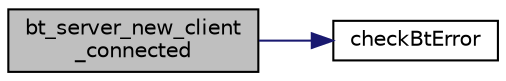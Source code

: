 digraph "bt_server_new_client_connected"
{
  edge [fontname="Helvetica",fontsize="10",labelfontname="Helvetica",labelfontsize="10"];
  node [fontname="Helvetica",fontsize="10",shape=record];
  rankdir="LR";
  Node0 [label="bt_server_new_client\l_connected",height=0.2,width=0.4,color="black", fillcolor="grey75", style="filled", fontcolor="black"];
  Node0 -> Node1 [color="midnightblue",fontsize="10",style="solid",fontname="Helvetica"];
  Node1 [label="checkBtError",height=0.2,width=0.4,color="black", fillcolor="white", style="filled",URL="$server__network_8c.html#a73fdcc51ef259d53e6843b158ba2646d",tooltip="Check the different type of error you can have for a given function. "];
}

